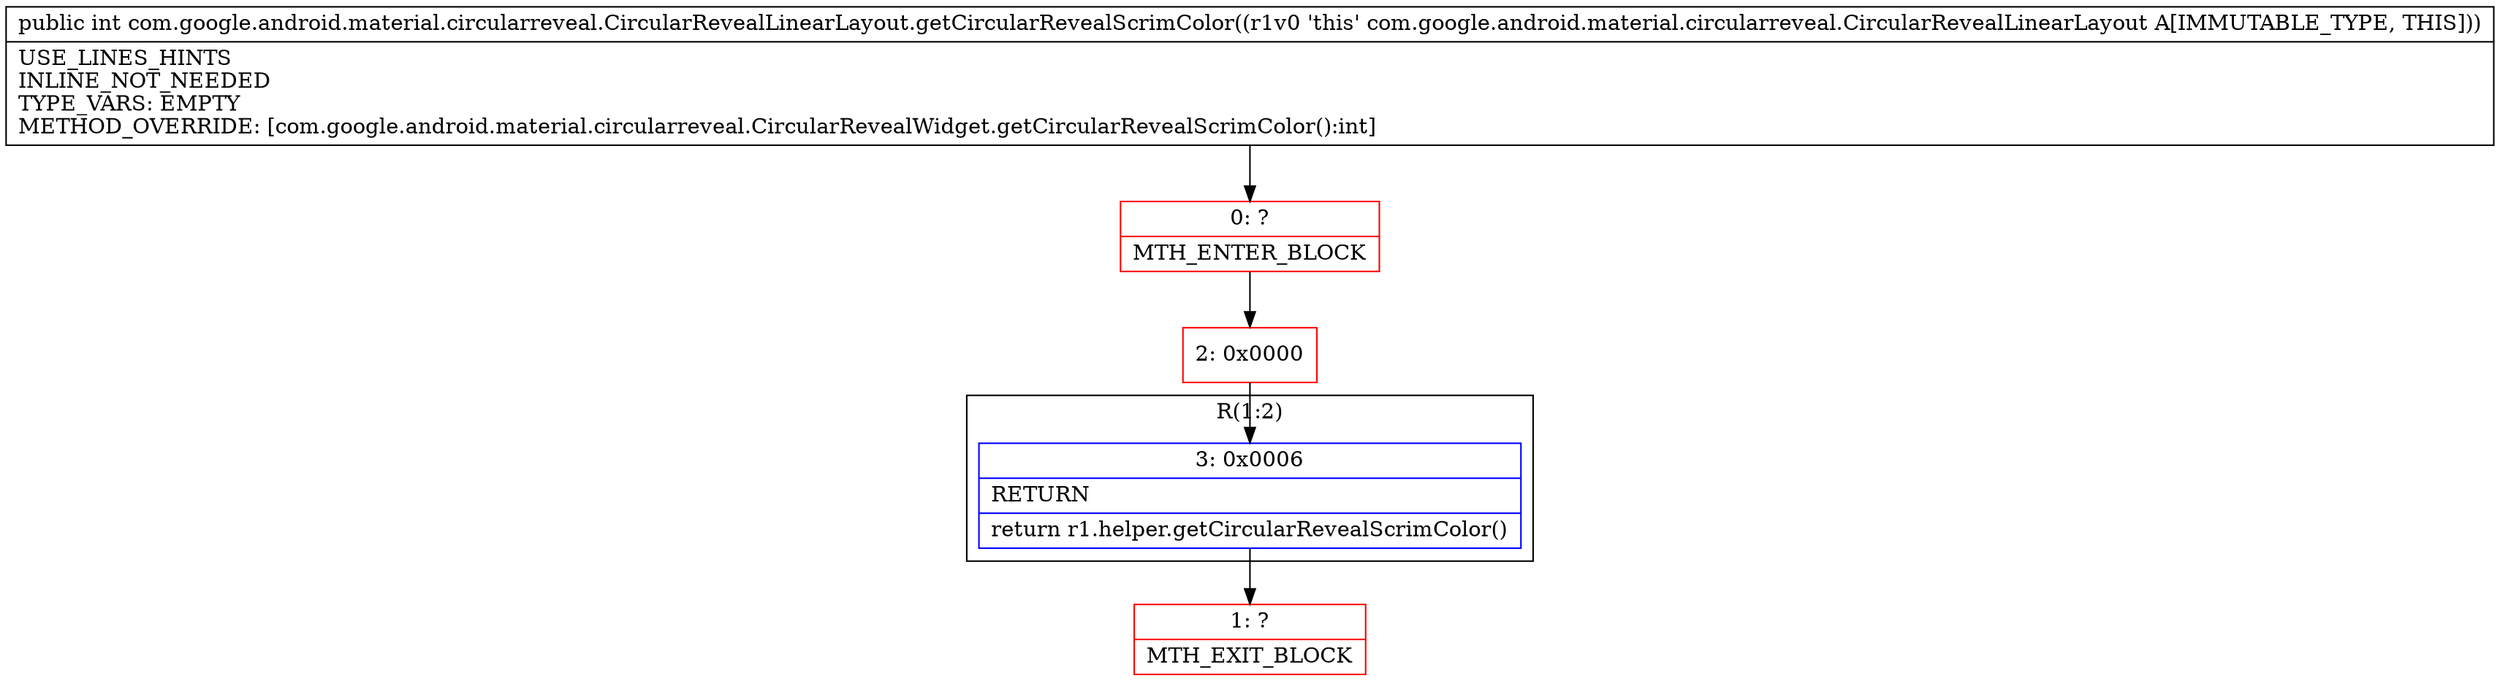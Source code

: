 digraph "CFG forcom.google.android.material.circularreveal.CircularRevealLinearLayout.getCircularRevealScrimColor()I" {
subgraph cluster_Region_1690097495 {
label = "R(1:2)";
node [shape=record,color=blue];
Node_3 [shape=record,label="{3\:\ 0x0006|RETURN\l|return r1.helper.getCircularRevealScrimColor()\l}"];
}
Node_0 [shape=record,color=red,label="{0\:\ ?|MTH_ENTER_BLOCK\l}"];
Node_2 [shape=record,color=red,label="{2\:\ 0x0000}"];
Node_1 [shape=record,color=red,label="{1\:\ ?|MTH_EXIT_BLOCK\l}"];
MethodNode[shape=record,label="{public int com.google.android.material.circularreveal.CircularRevealLinearLayout.getCircularRevealScrimColor((r1v0 'this' com.google.android.material.circularreveal.CircularRevealLinearLayout A[IMMUTABLE_TYPE, THIS]))  | USE_LINES_HINTS\lINLINE_NOT_NEEDED\lTYPE_VARS: EMPTY\lMETHOD_OVERRIDE: [com.google.android.material.circularreveal.CircularRevealWidget.getCircularRevealScrimColor():int]\l}"];
MethodNode -> Node_0;Node_3 -> Node_1;
Node_0 -> Node_2;
Node_2 -> Node_3;
}

